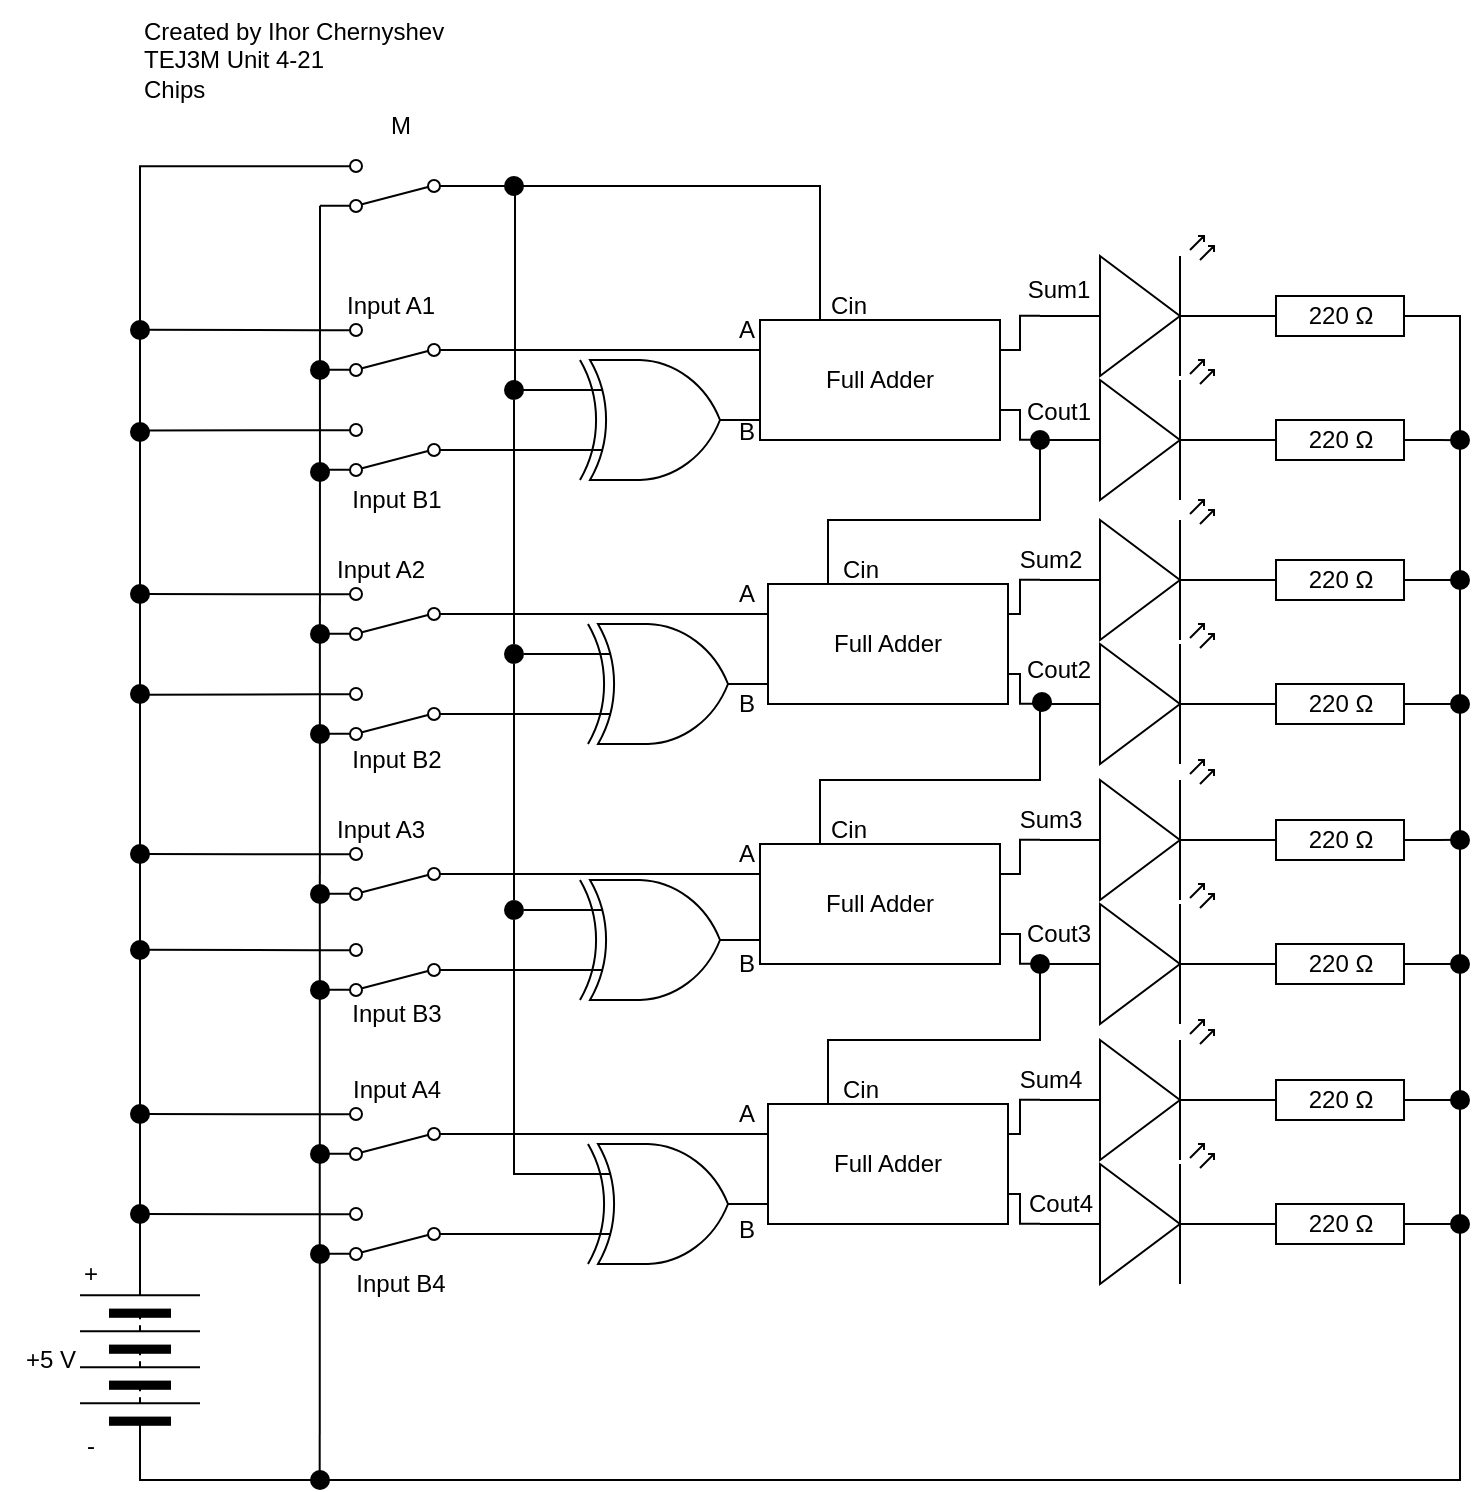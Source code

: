 <mxfile>
    <diagram id="4VDlUGInjCP4mPWI1reK" name="Page-1">
        <mxGraphModel dx="1151" dy="231" grid="1" gridSize="10" guides="1" tooltips="1" connect="1" arrows="1" fold="1" page="1" pageScale="1" pageWidth="827" pageHeight="1169" math="0" shadow="0">
            <root>
                <mxCell id="0"/>
                <mxCell id="1" parent="0"/>
                <mxCell id="26" style="edgeStyle=none;html=1;exitX=0;exitY=0.25;exitDx=0;exitDy=0;entryX=0;entryY=0.5;entryDx=0;entryDy=0;endArrow=none;endFill=0;" edge="1" parent="1" source="2" target="23">
                    <mxGeometry relative="1" as="geometry"/>
                </mxCell>
                <mxCell id="107" style="edgeStyle=orthogonalEdgeStyle;html=1;exitX=0.25;exitY=0;exitDx=0;exitDy=0;entryX=0;entryY=0.5;entryDx=0;entryDy=0;rounded=0;endArrow=none;endFill=0;" edge="1" parent="1" source="2" target="10">
                    <mxGeometry relative="1" as="geometry"/>
                </mxCell>
                <mxCell id="2" value="Full Adder" style="rounded=0;whiteSpace=wrap;html=1;" vertex="1" parent="1">
                    <mxGeometry x="350" y="370" width="120" height="60" as="geometry"/>
                </mxCell>
                <mxCell id="29" style="edgeStyle=none;html=1;exitX=0;exitY=0.25;exitDx=0;exitDy=0;entryX=0;entryY=0.5;entryDx=0;entryDy=0;endArrow=none;endFill=0;" edge="1" parent="1" source="3" target="27">
                    <mxGeometry relative="1" as="geometry"/>
                </mxCell>
                <mxCell id="3" value="Full Adder" style="rounded=0;whiteSpace=wrap;html=1;" vertex="1" parent="1">
                    <mxGeometry x="354" y="502" width="120" height="60" as="geometry"/>
                </mxCell>
                <mxCell id="4" value="Full Adder" style="rounded=0;whiteSpace=wrap;html=1;" vertex="1" parent="1">
                    <mxGeometry x="350" y="632" width="120" height="60" as="geometry"/>
                </mxCell>
                <mxCell id="38" style="edgeStyle=none;html=1;exitX=0;exitY=0.25;exitDx=0;exitDy=0;entryX=0;entryY=0.5;entryDx=0;entryDy=0;endArrow=none;endFill=0;" edge="1" parent="1" source="5" target="35">
                    <mxGeometry relative="1" as="geometry"/>
                </mxCell>
                <mxCell id="5" value="Full Adder" style="rounded=0;whiteSpace=wrap;html=1;" vertex="1" parent="1">
                    <mxGeometry x="354" y="762" width="120" height="60" as="geometry"/>
                </mxCell>
                <mxCell id="25" style="edgeStyle=none;html=1;exitX=0;exitY=0.75;exitDx=0;exitDy=0;exitPerimeter=0;entryX=0;entryY=0.5;entryDx=0;entryDy=0;endArrow=none;endFill=0;" edge="1" parent="1" source="6" target="24">
                    <mxGeometry relative="1" as="geometry"/>
                </mxCell>
                <mxCell id="6" value="" style="verticalLabelPosition=bottom;shadow=0;dashed=0;align=center;html=1;verticalAlign=top;shape=mxgraph.electrical.logic_gates.logic_gate;operation=xor;" vertex="1" parent="1">
                    <mxGeometry x="250" y="390" width="100" height="60" as="geometry"/>
                </mxCell>
                <mxCell id="98" style="edgeStyle=none;html=1;exitX=0;exitY=0.25;exitDx=0;exitDy=0;exitPerimeter=0;entryX=1;entryY=0.5;entryDx=0;entryDy=0;endArrow=none;endFill=0;" edge="1" parent="1" source="7" target="17">
                    <mxGeometry relative="1" as="geometry"/>
                </mxCell>
                <mxCell id="7" value="" style="verticalLabelPosition=bottom;shadow=0;dashed=0;align=center;html=1;verticalAlign=top;shape=mxgraph.electrical.logic_gates.logic_gate;operation=xor;" vertex="1" parent="1">
                    <mxGeometry x="254" y="522" width="100" height="60" as="geometry"/>
                </mxCell>
                <mxCell id="34" style="edgeStyle=none;html=1;exitX=0;exitY=0.75;exitDx=0;exitDy=0;exitPerimeter=0;entryX=0;entryY=0.5;entryDx=0;entryDy=0;endArrow=none;endFill=0;" edge="1" parent="1" source="8" target="32">
                    <mxGeometry relative="1" as="geometry"/>
                </mxCell>
                <mxCell id="97" style="edgeStyle=none;html=1;exitX=0;exitY=0.25;exitDx=0;exitDy=0;exitPerimeter=0;entryX=1;entryY=0.5;entryDx=0;entryDy=0;endArrow=none;endFill=0;" edge="1" parent="1" source="8" target="94">
                    <mxGeometry relative="1" as="geometry"/>
                </mxCell>
                <mxCell id="8" value="" style="verticalLabelPosition=bottom;shadow=0;dashed=0;align=center;html=1;verticalAlign=top;shape=mxgraph.electrical.logic_gates.logic_gate;operation=xor;" vertex="1" parent="1">
                    <mxGeometry x="250" y="650" width="100" height="60" as="geometry"/>
                </mxCell>
                <mxCell id="37" style="edgeStyle=none;html=1;exitX=0;exitY=0.75;exitDx=0;exitDy=0;exitPerimeter=0;entryX=0;entryY=0.5;entryDx=0;entryDy=0;endArrow=none;endFill=0;" edge="1" parent="1" source="9" target="36">
                    <mxGeometry relative="1" as="geometry"/>
                </mxCell>
                <mxCell id="9" value="" style="verticalLabelPosition=bottom;shadow=0;dashed=0;align=center;html=1;verticalAlign=top;shape=mxgraph.electrical.logic_gates.logic_gate;operation=xor;" vertex="1" parent="1">
                    <mxGeometry x="254" y="782" width="100" height="60" as="geometry"/>
                </mxCell>
                <mxCell id="149" style="edgeStyle=none;html=1;exitX=1;exitY=0.12;exitDx=0;exitDy=0;endArrow=none;endFill=0;" edge="1" parent="1" source="10">
                    <mxGeometry relative="1" as="geometry">
                        <mxPoint x="129.857" y="950" as="targetPoint"/>
                    </mxGeometry>
                </mxCell>
                <mxCell id="10" value="" style="html=1;shape=mxgraph.electrical.electro-mechanical.twoWaySwitch;aspect=fixed;elSwitchState=2;rotation=-180;" vertex="1" parent="1">
                    <mxGeometry x="130" y="290" width="75" height="26" as="geometry"/>
                </mxCell>
                <mxCell id="11" value="M" style="text;html=1;align=center;verticalAlign=middle;resizable=0;points=[];autosize=1;strokeColor=none;fillColor=none;" vertex="1" parent="1">
                    <mxGeometry x="155" y="258" width="30" height="30" as="geometry"/>
                </mxCell>
                <mxCell id="91" style="edgeStyle=none;html=1;exitX=0.5;exitY=1;exitDx=0;exitDy=0;entryX=0.5;entryY=0;entryDx=0;entryDy=0;endArrow=none;endFill=0;" edge="1" parent="1" source="16" target="17">
                    <mxGeometry relative="1" as="geometry"/>
                </mxCell>
                <mxCell id="16" value="" style="shape=ellipse;fillColor=#000000;strokeColor=none;html=1;sketch=0;" vertex="1" parent="1">
                    <mxGeometry x="222" y="400" width="10" height="10" as="geometry"/>
                </mxCell>
                <mxCell id="92" style="edgeStyle=none;html=1;exitX=0.5;exitY=1;exitDx=0;exitDy=0;entryX=0.5;entryY=0;entryDx=0;entryDy=0;endArrow=none;endFill=0;" edge="1" parent="1" source="17" target="94">
                    <mxGeometry relative="1" as="geometry">
                        <mxPoint x="227" y="600" as="targetPoint"/>
                    </mxGeometry>
                </mxCell>
                <mxCell id="17" value="" style="shape=ellipse;fillColor=#000000;strokeColor=none;html=1;sketch=0;" vertex="1" parent="1">
                    <mxGeometry x="222" y="532" width="10" height="10" as="geometry"/>
                </mxCell>
                <mxCell id="19" value="B" style="text;html=1;align=center;verticalAlign=middle;resizable=0;points=[];autosize=1;strokeColor=none;fillColor=none;" vertex="1" parent="1">
                    <mxGeometry x="328" y="411" width="30" height="30" as="geometry"/>
                </mxCell>
                <mxCell id="20" value="B" style="text;html=1;align=center;verticalAlign=middle;resizable=0;points=[];autosize=1;strokeColor=none;fillColor=none;" vertex="1" parent="1">
                    <mxGeometry x="328" y="547" width="30" height="30" as="geometry"/>
                </mxCell>
                <mxCell id="21" value="B" style="text;html=1;align=center;verticalAlign=middle;resizable=0;points=[];autosize=1;strokeColor=none;fillColor=none;" vertex="1" parent="1">
                    <mxGeometry x="328" y="677" width="30" height="30" as="geometry"/>
                </mxCell>
                <mxCell id="22" value="B" style="text;html=1;align=center;verticalAlign=middle;resizable=0;points=[];autosize=1;strokeColor=none;fillColor=none;" vertex="1" parent="1">
                    <mxGeometry x="328" y="810" width="30" height="30" as="geometry"/>
                </mxCell>
                <mxCell id="141" style="edgeStyle=none;html=1;exitX=1;exitY=0.88;exitDx=0;exitDy=0;endArrow=none;endFill=0;" edge="1" parent="1" source="23">
                    <mxGeometry relative="1" as="geometry">
                        <mxPoint x="40.0" y="374.826" as="targetPoint"/>
                    </mxGeometry>
                </mxCell>
                <mxCell id="23" value="" style="html=1;shape=mxgraph.electrical.electro-mechanical.twoWaySwitch;aspect=fixed;elSwitchState=2;rotation=-180;" vertex="1" parent="1">
                    <mxGeometry x="130" y="372" width="75" height="26" as="geometry"/>
                </mxCell>
                <mxCell id="142" style="edgeStyle=none;html=1;exitX=1;exitY=0.88;exitDx=0;exitDy=0;endArrow=none;endFill=0;" edge="1" parent="1" source="24">
                    <mxGeometry relative="1" as="geometry">
                        <mxPoint x="40.0" y="425.261" as="targetPoint"/>
                    </mxGeometry>
                </mxCell>
                <mxCell id="24" value="" style="html=1;shape=mxgraph.electrical.electro-mechanical.twoWaySwitch;aspect=fixed;elSwitchState=2;rotation=-180;" vertex="1" parent="1">
                    <mxGeometry x="130" y="422" width="75" height="26" as="geometry"/>
                </mxCell>
                <mxCell id="143" style="edgeStyle=none;html=1;exitX=1;exitY=0.88;exitDx=0;exitDy=0;endArrow=none;endFill=0;" edge="1" parent="1" source="27">
                    <mxGeometry relative="1" as="geometry">
                        <mxPoint x="40.0" y="507" as="targetPoint"/>
                    </mxGeometry>
                </mxCell>
                <mxCell id="27" value="" style="html=1;shape=mxgraph.electrical.electro-mechanical.twoWaySwitch;aspect=fixed;elSwitchState=2;rotation=-180;" vertex="1" parent="1">
                    <mxGeometry x="130" y="504" width="75" height="26" as="geometry"/>
                </mxCell>
                <mxCell id="144" style="edgeStyle=none;html=1;exitX=1;exitY=0.88;exitDx=0;exitDy=0;endArrow=none;endFill=0;" edge="1" parent="1" source="28">
                    <mxGeometry relative="1" as="geometry">
                        <mxPoint x="40.0" y="557.435" as="targetPoint"/>
                    </mxGeometry>
                </mxCell>
                <mxCell id="28" value="" style="html=1;shape=mxgraph.electrical.electro-mechanical.twoWaySwitch;aspect=fixed;elSwitchState=2;rotation=-180;" vertex="1" parent="1">
                    <mxGeometry x="130" y="554" width="75" height="26" as="geometry"/>
                </mxCell>
                <mxCell id="30" style="edgeStyle=none;html=1;exitX=0;exitY=0.5;exitDx=0;exitDy=0;entryX=0;entryY=0.75;entryDx=0;entryDy=0;entryPerimeter=0;endArrow=none;endFill=0;" edge="1" parent="1" source="28" target="7">
                    <mxGeometry relative="1" as="geometry"/>
                </mxCell>
                <mxCell id="33" style="edgeStyle=none;html=1;exitX=0;exitY=0.5;exitDx=0;exitDy=0;entryX=0;entryY=0.25;entryDx=0;entryDy=0;endArrow=none;endFill=0;" edge="1" parent="1" source="31" target="4">
                    <mxGeometry relative="1" as="geometry"/>
                </mxCell>
                <mxCell id="145" style="edgeStyle=none;html=1;exitX=1;exitY=0.88;exitDx=0;exitDy=0;endArrow=none;endFill=0;" edge="1" parent="1" source="31">
                    <mxGeometry relative="1" as="geometry">
                        <mxPoint x="40" y="637" as="targetPoint"/>
                    </mxGeometry>
                </mxCell>
                <mxCell id="31" value="" style="html=1;shape=mxgraph.electrical.electro-mechanical.twoWaySwitch;aspect=fixed;elSwitchState=2;rotation=-180;" vertex="1" parent="1">
                    <mxGeometry x="130" y="634" width="75" height="26" as="geometry"/>
                </mxCell>
                <mxCell id="146" style="edgeStyle=none;html=1;exitX=1;exitY=0.88;exitDx=0;exitDy=0;endArrow=none;endFill=0;" edge="1" parent="1" source="32">
                    <mxGeometry relative="1" as="geometry">
                        <mxPoint x="40" y="684.917" as="targetPoint"/>
                    </mxGeometry>
                </mxCell>
                <mxCell id="32" value="" style="html=1;shape=mxgraph.electrical.electro-mechanical.twoWaySwitch;aspect=fixed;elSwitchState=2;rotation=-180;" vertex="1" parent="1">
                    <mxGeometry x="130" y="682" width="75" height="26" as="geometry"/>
                </mxCell>
                <mxCell id="147" style="edgeStyle=none;html=1;exitX=1;exitY=0.88;exitDx=0;exitDy=0;endArrow=none;endFill=0;" edge="1" parent="1" source="35">
                    <mxGeometry relative="1" as="geometry">
                        <mxPoint x="40" y="767" as="targetPoint"/>
                    </mxGeometry>
                </mxCell>
                <mxCell id="35" value="" style="html=1;shape=mxgraph.electrical.electro-mechanical.twoWaySwitch;aspect=fixed;elSwitchState=2;rotation=-180;" vertex="1" parent="1">
                    <mxGeometry x="130" y="764" width="75" height="26" as="geometry"/>
                </mxCell>
                <mxCell id="148" style="edgeStyle=none;html=1;exitX=1;exitY=0.88;exitDx=0;exitDy=0;endArrow=none;endFill=0;" edge="1" parent="1" source="36">
                    <mxGeometry relative="1" as="geometry">
                        <mxPoint x="40" y="817" as="targetPoint"/>
                    </mxGeometry>
                </mxCell>
                <mxCell id="36" value="" style="html=1;shape=mxgraph.electrical.electro-mechanical.twoWaySwitch;aspect=fixed;elSwitchState=2;rotation=-180;" vertex="1" parent="1">
                    <mxGeometry x="130" y="814" width="75" height="26" as="geometry"/>
                </mxCell>
                <mxCell id="39" value="A" style="text;html=1;align=center;verticalAlign=middle;resizable=0;points=[];autosize=1;strokeColor=none;fillColor=none;" vertex="1" parent="1">
                    <mxGeometry x="328" y="360" width="30" height="30" as="geometry"/>
                </mxCell>
                <mxCell id="40" value="A" style="text;html=1;align=center;verticalAlign=middle;resizable=0;points=[];autosize=1;strokeColor=none;fillColor=none;" vertex="1" parent="1">
                    <mxGeometry x="328" y="492" width="30" height="30" as="geometry"/>
                </mxCell>
                <mxCell id="41" value="A" style="text;html=1;align=center;verticalAlign=middle;resizable=0;points=[];autosize=1;strokeColor=none;fillColor=none;" vertex="1" parent="1">
                    <mxGeometry x="328" y="622" width="30" height="30" as="geometry"/>
                </mxCell>
                <mxCell id="42" value="A" style="text;html=1;align=center;verticalAlign=middle;resizable=0;points=[];autosize=1;strokeColor=none;fillColor=none;" vertex="1" parent="1">
                    <mxGeometry x="328" y="752" width="30" height="30" as="geometry"/>
                </mxCell>
                <mxCell id="83" style="edgeStyle=orthogonalEdgeStyle;html=1;exitX=0;exitY=0.57;exitDx=0;exitDy=0;exitPerimeter=0;entryX=1;entryY=0.25;entryDx=0;entryDy=0;rounded=0;endArrow=none;endFill=0;" edge="1" parent="1" source="43" target="2">
                    <mxGeometry relative="1" as="geometry"/>
                </mxCell>
                <mxCell id="43" value="" style="verticalLabelPosition=bottom;shadow=0;dashed=0;align=center;html=1;verticalAlign=top;shape=mxgraph.electrical.opto_electronics.led_2;pointerEvents=1;" vertex="1" parent="1">
                    <mxGeometry x="490" y="328" width="100" height="70" as="geometry"/>
                </mxCell>
                <mxCell id="126" style="edgeStyle=orthogonalEdgeStyle;html=1;exitX=1;exitY=0.5;exitDx=0;exitDy=0;exitPerimeter=0;entryX=0;entryY=0.5;entryDx=0;entryDy=0;rounded=0;curved=0;endArrow=none;endFill=0;" edge="1" parent="1" source="44" target="121">
                    <mxGeometry relative="1" as="geometry"/>
                </mxCell>
                <mxCell id="44" value="" style="pointerEvents=1;verticalLabelPosition=bottom;shadow=0;dashed=0;align=center;html=1;verticalAlign=top;shape=mxgraph.electrical.resistors.resistor_1;" vertex="1" parent="1">
                    <mxGeometry x="590" y="358" width="100" height="20" as="geometry"/>
                </mxCell>
                <mxCell id="84" style="edgeStyle=orthogonalEdgeStyle;html=1;exitX=0;exitY=0.57;exitDx=0;exitDy=0;exitPerimeter=0;entryX=1;entryY=0.75;entryDx=0;entryDy=0;rounded=0;endArrow=none;endFill=0;" edge="1" parent="1" source="45" target="2">
                    <mxGeometry relative="1" as="geometry"/>
                </mxCell>
                <mxCell id="114" style="edgeStyle=orthogonalEdgeStyle;html=1;exitX=0;exitY=0.57;exitDx=0;exitDy=0;exitPerimeter=0;entryX=0.25;entryY=0;entryDx=0;entryDy=0;rounded=0;curved=0;endArrow=none;endFill=0;" edge="1" parent="1" source="45" target="3">
                    <mxGeometry relative="1" as="geometry">
                        <mxPoint x="370" y="480" as="targetPoint"/>
                        <Array as="points">
                            <mxPoint x="490" y="470"/>
                            <mxPoint x="384" y="470"/>
                        </Array>
                    </mxGeometry>
                </mxCell>
                <mxCell id="45" value="" style="verticalLabelPosition=bottom;shadow=0;dashed=0;align=center;html=1;verticalAlign=top;shape=mxgraph.electrical.opto_electronics.led_2;pointerEvents=1;" vertex="1" parent="1">
                    <mxGeometry x="490" y="390" width="100" height="70" as="geometry"/>
                </mxCell>
                <mxCell id="127" style="edgeStyle=none;html=1;exitX=1;exitY=0.5;exitDx=0;exitDy=0;exitPerimeter=0;endArrow=none;endFill=0;" edge="1" parent="1" source="50">
                    <mxGeometry relative="1" as="geometry">
                        <mxPoint x="700.0" y="430.103" as="targetPoint"/>
                    </mxGeometry>
                </mxCell>
                <mxCell id="50" value="" style="pointerEvents=1;verticalLabelPosition=bottom;shadow=0;dashed=0;align=center;html=1;verticalAlign=top;shape=mxgraph.electrical.resistors.resistor_1;" vertex="1" parent="1">
                    <mxGeometry x="590" y="420" width="100" height="20" as="geometry"/>
                </mxCell>
                <mxCell id="86" style="edgeStyle=orthogonalEdgeStyle;html=1;exitX=0;exitY=0.57;exitDx=0;exitDy=0;exitPerimeter=0;entryX=1;entryY=0.25;entryDx=0;entryDy=0;rounded=0;endArrow=none;endFill=0;" edge="1" parent="1" source="51" target="3">
                    <mxGeometry relative="1" as="geometry"/>
                </mxCell>
                <mxCell id="51" value="" style="verticalLabelPosition=bottom;shadow=0;dashed=0;align=center;html=1;verticalAlign=top;shape=mxgraph.electrical.opto_electronics.led_2;pointerEvents=1;" vertex="1" parent="1">
                    <mxGeometry x="490" y="460" width="100" height="70" as="geometry"/>
                </mxCell>
                <mxCell id="128" style="edgeStyle=none;html=1;exitX=1;exitY=0.5;exitDx=0;exitDy=0;exitPerimeter=0;endArrow=none;endFill=0;" edge="1" parent="1" source="52">
                    <mxGeometry relative="1" as="geometry">
                        <mxPoint x="700.0" y="500" as="targetPoint"/>
                    </mxGeometry>
                </mxCell>
                <mxCell id="52" value="" style="pointerEvents=1;verticalLabelPosition=bottom;shadow=0;dashed=0;align=center;html=1;verticalAlign=top;shape=mxgraph.electrical.resistors.resistor_1;" vertex="1" parent="1">
                    <mxGeometry x="590" y="490" width="100" height="20" as="geometry"/>
                </mxCell>
                <mxCell id="87" style="edgeStyle=orthogonalEdgeStyle;html=1;exitX=0;exitY=0.57;exitDx=0;exitDy=0;exitPerimeter=0;entryX=1;entryY=0.75;entryDx=0;entryDy=0;rounded=0;endArrow=none;endFill=0;" edge="1" parent="1" source="53" target="3">
                    <mxGeometry relative="1" as="geometry"/>
                </mxCell>
                <mxCell id="115" style="edgeStyle=orthogonalEdgeStyle;html=1;exitX=0;exitY=0.57;exitDx=0;exitDy=0;exitPerimeter=0;entryX=0.25;entryY=0;entryDx=0;entryDy=0;endArrow=none;endFill=0;rounded=0;curved=0;" edge="1" parent="1" source="53" target="4">
                    <mxGeometry relative="1" as="geometry">
                        <Array as="points">
                            <mxPoint x="490" y="600"/>
                            <mxPoint x="380" y="600"/>
                        </Array>
                    </mxGeometry>
                </mxCell>
                <mxCell id="53" value="" style="verticalLabelPosition=bottom;shadow=0;dashed=0;align=center;html=1;verticalAlign=top;shape=mxgraph.electrical.opto_electronics.led_2;pointerEvents=1;" vertex="1" parent="1">
                    <mxGeometry x="490" y="522" width="100" height="70" as="geometry"/>
                </mxCell>
                <mxCell id="129" style="edgeStyle=none;html=1;exitX=1;exitY=0.5;exitDx=0;exitDy=0;exitPerimeter=0;endArrow=none;endFill=0;" edge="1" parent="1" source="54">
                    <mxGeometry relative="1" as="geometry">
                        <mxPoint x="700.0" y="562.062" as="targetPoint"/>
                    </mxGeometry>
                </mxCell>
                <mxCell id="54" value="" style="pointerEvents=1;verticalLabelPosition=bottom;shadow=0;dashed=0;align=center;html=1;verticalAlign=top;shape=mxgraph.electrical.resistors.resistor_1;" vertex="1" parent="1">
                    <mxGeometry x="590" y="552" width="100" height="20" as="geometry"/>
                </mxCell>
                <mxCell id="81" style="edgeStyle=orthogonalEdgeStyle;html=1;exitX=0;exitY=0.57;exitDx=0;exitDy=0;exitPerimeter=0;entryX=1;entryY=0.25;entryDx=0;entryDy=0;rounded=0;endArrow=none;endFill=0;" edge="1" parent="1" source="67" target="4">
                    <mxGeometry relative="1" as="geometry"/>
                </mxCell>
                <mxCell id="67" value="" style="verticalLabelPosition=bottom;shadow=0;dashed=0;align=center;html=1;verticalAlign=top;shape=mxgraph.electrical.opto_electronics.led_2;pointerEvents=1;" vertex="1" parent="1">
                    <mxGeometry x="490" y="590" width="100" height="70" as="geometry"/>
                </mxCell>
                <mxCell id="130" style="edgeStyle=none;html=1;exitX=1;exitY=0.5;exitDx=0;exitDy=0;exitPerimeter=0;endArrow=none;endFill=0;" edge="1" parent="1" source="68">
                    <mxGeometry relative="1" as="geometry">
                        <mxPoint x="700.0" y="629.897" as="targetPoint"/>
                    </mxGeometry>
                </mxCell>
                <mxCell id="68" value="" style="pointerEvents=1;verticalLabelPosition=bottom;shadow=0;dashed=0;align=center;html=1;verticalAlign=top;shape=mxgraph.electrical.resistors.resistor_1;" vertex="1" parent="1">
                    <mxGeometry x="590" y="620" width="100" height="20" as="geometry"/>
                </mxCell>
                <mxCell id="79" style="edgeStyle=orthogonalEdgeStyle;html=1;exitX=0;exitY=0.57;exitDx=0;exitDy=0;exitPerimeter=0;entryX=1;entryY=0.75;entryDx=0;entryDy=0;rounded=0;endArrow=none;endFill=0;" edge="1" parent="1" source="69" target="4">
                    <mxGeometry relative="1" as="geometry"/>
                </mxCell>
                <mxCell id="116" style="edgeStyle=orthogonalEdgeStyle;html=1;exitX=0;exitY=0.57;exitDx=0;exitDy=0;exitPerimeter=0;entryX=0.25;entryY=0;entryDx=0;entryDy=0;rounded=0;curved=0;endArrow=none;endFill=0;" edge="1" parent="1" source="69" target="5">
                    <mxGeometry relative="1" as="geometry">
                        <Array as="points">
                            <mxPoint x="490" y="730"/>
                            <mxPoint x="384" y="730"/>
                        </Array>
                    </mxGeometry>
                </mxCell>
                <mxCell id="69" value="" style="verticalLabelPosition=bottom;shadow=0;dashed=0;align=center;html=1;verticalAlign=top;shape=mxgraph.electrical.opto_electronics.led_2;pointerEvents=1;" vertex="1" parent="1">
                    <mxGeometry x="490" y="652" width="100" height="70" as="geometry"/>
                </mxCell>
                <mxCell id="131" style="edgeStyle=none;html=1;exitX=1;exitY=0.5;exitDx=0;exitDy=0;exitPerimeter=0;endArrow=none;endFill=0;" edge="1" parent="1" source="70">
                    <mxGeometry relative="1" as="geometry">
                        <mxPoint x="700.0" y="691.959" as="targetPoint"/>
                    </mxGeometry>
                </mxCell>
                <mxCell id="70" value="" style="pointerEvents=1;verticalLabelPosition=bottom;shadow=0;dashed=0;align=center;html=1;verticalAlign=top;shape=mxgraph.electrical.resistors.resistor_1;" vertex="1" parent="1">
                    <mxGeometry x="590" y="682" width="100" height="20" as="geometry"/>
                </mxCell>
                <mxCell id="77" style="edgeStyle=orthogonalEdgeStyle;html=1;exitX=0;exitY=0.57;exitDx=0;exitDy=0;exitPerimeter=0;entryX=1;entryY=0.25;entryDx=0;entryDy=0;rounded=0;endArrow=none;endFill=0;" edge="1" parent="1" source="71" target="5">
                    <mxGeometry relative="1" as="geometry"/>
                </mxCell>
                <mxCell id="71" value="" style="verticalLabelPosition=bottom;shadow=0;dashed=0;align=center;html=1;verticalAlign=top;shape=mxgraph.electrical.opto_electronics.led_2;pointerEvents=1;" vertex="1" parent="1">
                    <mxGeometry x="490" y="720" width="100" height="70" as="geometry"/>
                </mxCell>
                <mxCell id="132" style="edgeStyle=none;html=1;exitX=1;exitY=0.5;exitDx=0;exitDy=0;exitPerimeter=0;endArrow=none;endFill=0;" edge="1" parent="1" source="72">
                    <mxGeometry relative="1" as="geometry">
                        <mxPoint x="700.0" y="760.0" as="targetPoint"/>
                    </mxGeometry>
                </mxCell>
                <mxCell id="72" value="" style="pointerEvents=1;verticalLabelPosition=bottom;shadow=0;dashed=0;align=center;html=1;verticalAlign=top;shape=mxgraph.electrical.resistors.resistor_1;" vertex="1" parent="1">
                    <mxGeometry x="590" y="750" width="100" height="20" as="geometry"/>
                </mxCell>
                <mxCell id="78" style="edgeStyle=orthogonalEdgeStyle;html=1;exitX=0;exitY=0.57;exitDx=0;exitDy=0;exitPerimeter=0;entryX=1;entryY=0.75;entryDx=0;entryDy=0;rounded=0;endArrow=none;endFill=0;" edge="1" parent="1" source="73" target="5">
                    <mxGeometry relative="1" as="geometry"/>
                </mxCell>
                <mxCell id="73" value="" style="verticalLabelPosition=bottom;shadow=0;dashed=0;align=center;html=1;verticalAlign=top;shape=mxgraph.electrical.opto_electronics.led_2;pointerEvents=1;" vertex="1" parent="1">
                    <mxGeometry x="490" y="782" width="100" height="70" as="geometry"/>
                </mxCell>
                <mxCell id="133" style="edgeStyle=none;html=1;exitX=1;exitY=0.5;exitDx=0;exitDy=0;exitPerimeter=0;endArrow=none;endFill=0;" edge="1" parent="1" source="74">
                    <mxGeometry relative="1" as="geometry">
                        <mxPoint x="700.0" y="822.062" as="targetPoint"/>
                    </mxGeometry>
                </mxCell>
                <mxCell id="74" value="" style="pointerEvents=1;verticalLabelPosition=bottom;shadow=0;dashed=0;align=center;html=1;verticalAlign=top;shape=mxgraph.electrical.resistors.resistor_1;" vertex="1" parent="1">
                    <mxGeometry x="590" y="812" width="100" height="20" as="geometry"/>
                </mxCell>
                <mxCell id="89" style="edgeStyle=orthogonalEdgeStyle;html=1;exitX=0;exitY=0.5;exitDx=0;exitDy=0;entryX=0;entryY=0.25;entryDx=0;entryDy=0;entryPerimeter=0;endArrow=none;endFill=0;strokeColor=default;rounded=0;curved=0;" edge="1" parent="1" source="10" target="6">
                    <mxGeometry relative="1" as="geometry"/>
                </mxCell>
                <mxCell id="94" value="" style="shape=ellipse;fillColor=#000000;strokeColor=none;html=1;sketch=0;" vertex="1" parent="1">
                    <mxGeometry x="222" y="660" width="10" height="10" as="geometry"/>
                </mxCell>
                <mxCell id="95" style="edgeStyle=orthogonalEdgeStyle;html=1;exitX=0.5;exitY=1;exitDx=0;exitDy=0;entryX=0;entryY=0.25;entryDx=0;entryDy=0;entryPerimeter=0;rounded=0;curved=0;endArrow=none;endFill=0;" edge="1" parent="1" source="94" target="9">
                    <mxGeometry relative="1" as="geometry"/>
                </mxCell>
                <mxCell id="99" value="220&amp;nbsp;Ω" style="text;html=1;align=center;verticalAlign=middle;resizable=0;points=[];autosize=1;strokeColor=none;fillColor=none;" vertex="1" parent="1">
                    <mxGeometry x="610" y="353" width="60" height="30" as="geometry"/>
                </mxCell>
                <mxCell id="100" value="220&amp;nbsp;Ω" style="text;html=1;align=center;verticalAlign=middle;resizable=0;points=[];autosize=1;strokeColor=none;fillColor=none;" vertex="1" parent="1">
                    <mxGeometry x="610" y="415" width="60" height="30" as="geometry"/>
                </mxCell>
                <mxCell id="101" value="220&amp;nbsp;Ω" style="text;html=1;align=center;verticalAlign=middle;resizable=0;points=[];autosize=1;strokeColor=none;fillColor=none;" vertex="1" parent="1">
                    <mxGeometry x="610" y="485" width="60" height="30" as="geometry"/>
                </mxCell>
                <mxCell id="102" value="220&amp;nbsp;Ω" style="text;html=1;align=center;verticalAlign=middle;resizable=0;points=[];autosize=1;strokeColor=none;fillColor=none;" vertex="1" parent="1">
                    <mxGeometry x="610" y="547" width="60" height="30" as="geometry"/>
                </mxCell>
                <mxCell id="103" value="220&amp;nbsp;Ω" style="text;html=1;align=center;verticalAlign=middle;resizable=0;points=[];autosize=1;strokeColor=none;fillColor=none;" vertex="1" parent="1">
                    <mxGeometry x="610" y="615" width="60" height="30" as="geometry"/>
                </mxCell>
                <mxCell id="104" value="220&amp;nbsp;Ω" style="text;html=1;align=center;verticalAlign=middle;resizable=0;points=[];autosize=1;strokeColor=none;fillColor=none;" vertex="1" parent="1">
                    <mxGeometry x="610" y="677" width="60" height="30" as="geometry"/>
                </mxCell>
                <mxCell id="105" value="220&amp;nbsp;Ω" style="text;html=1;align=center;verticalAlign=middle;resizable=0;points=[];autosize=1;strokeColor=none;fillColor=none;" vertex="1" parent="1">
                    <mxGeometry x="610" y="745" width="60" height="30" as="geometry"/>
                </mxCell>
                <mxCell id="106" value="220&amp;nbsp;Ω" style="text;html=1;align=center;verticalAlign=middle;resizable=0;points=[];autosize=1;strokeColor=none;fillColor=none;" vertex="1" parent="1">
                    <mxGeometry x="610" y="807" width="60" height="30" as="geometry"/>
                </mxCell>
                <mxCell id="108" value="" style="shape=ellipse;fillColor=#000000;strokeColor=none;html=1;sketch=0;" vertex="1" parent="1">
                    <mxGeometry x="222" y="298" width="10" height="10" as="geometry"/>
                </mxCell>
                <mxCell id="109" value="Cin" style="text;html=1;align=center;verticalAlign=middle;resizable=0;points=[];autosize=1;strokeColor=none;fillColor=none;" vertex="1" parent="1">
                    <mxGeometry x="374" y="348" width="40" height="30" as="geometry"/>
                </mxCell>
                <mxCell id="111" value="Cin" style="text;html=1;align=center;verticalAlign=middle;resizable=0;points=[];autosize=1;strokeColor=none;fillColor=none;" vertex="1" parent="1">
                    <mxGeometry x="380" y="480" width="40" height="30" as="geometry"/>
                </mxCell>
                <mxCell id="112" value="Cin" style="text;html=1;align=center;verticalAlign=middle;resizable=0;points=[];autosize=1;strokeColor=none;fillColor=none;" vertex="1" parent="1">
                    <mxGeometry x="374" y="610" width="40" height="30" as="geometry"/>
                </mxCell>
                <mxCell id="113" value="Cin" style="text;html=1;align=center;verticalAlign=middle;resizable=0;points=[];autosize=1;strokeColor=none;fillColor=none;" vertex="1" parent="1">
                    <mxGeometry x="380" y="740" width="40" height="30" as="geometry"/>
                </mxCell>
                <mxCell id="117" value="" style="shape=ellipse;fillColor=#000000;strokeColor=none;html=1;sketch=0;" vertex="1" parent="1">
                    <mxGeometry x="485" y="425" width="10" height="10" as="geometry"/>
                </mxCell>
                <mxCell id="118" value="" style="shape=ellipse;fillColor=#000000;strokeColor=none;html=1;sketch=0;" vertex="1" parent="1">
                    <mxGeometry x="486" y="556" width="10" height="10" as="geometry"/>
                </mxCell>
                <mxCell id="119" value="" style="shape=ellipse;fillColor=#000000;strokeColor=none;html=1;sketch=0;" vertex="1" parent="1">
                    <mxGeometry x="485" y="687" width="10" height="10" as="geometry"/>
                </mxCell>
                <mxCell id="122" style="edgeStyle=orthogonalEdgeStyle;html=1;exitX=1;exitY=0.5;exitDx=0;exitDy=0;entryX=1;entryY=0.88;entryDx=0;entryDy=0;endArrow=none;endFill=0;rounded=0;curved=0;" edge="1" parent="1" source="121" target="10">
                    <mxGeometry relative="1" as="geometry"/>
                </mxCell>
                <mxCell id="121" value="" style="pointerEvents=1;verticalLabelPosition=bottom;shadow=0;dashed=0;align=center;html=1;verticalAlign=top;shape=mxgraph.electrical.miscellaneous.batteryStack;rotation=-90;" vertex="1" parent="1">
                    <mxGeometry x="-10" y="860" width="100" height="60" as="geometry"/>
                </mxCell>
                <mxCell id="123" value="+" style="text;html=1;align=center;verticalAlign=middle;resizable=0;points=[];autosize=1;strokeColor=none;fillColor=none;" vertex="1" parent="1">
                    <mxGeometry y="832" width="30" height="30" as="geometry"/>
                </mxCell>
                <mxCell id="124" value="-" style="text;html=1;align=center;verticalAlign=middle;resizable=0;points=[];autosize=1;strokeColor=none;fillColor=none;" vertex="1" parent="1">
                    <mxGeometry y="918" width="30" height="30" as="geometry"/>
                </mxCell>
                <mxCell id="125" value="+5 V" style="text;html=1;align=center;verticalAlign=middle;resizable=0;points=[];autosize=1;strokeColor=none;fillColor=none;" vertex="1" parent="1">
                    <mxGeometry x="-30" y="875" width="50" height="30" as="geometry"/>
                </mxCell>
                <mxCell id="134" value="" style="shape=ellipse;fillColor=#000000;strokeColor=none;html=1;sketch=0;" vertex="1" parent="1">
                    <mxGeometry x="695" y="425" width="10" height="10" as="geometry"/>
                </mxCell>
                <mxCell id="135" value="" style="shape=ellipse;fillColor=#000000;strokeColor=none;html=1;sketch=0;" vertex="1" parent="1">
                    <mxGeometry x="695" y="495" width="10" height="10" as="geometry"/>
                </mxCell>
                <mxCell id="136" value="" style="shape=ellipse;fillColor=#000000;strokeColor=none;html=1;sketch=0;" vertex="1" parent="1">
                    <mxGeometry x="695" y="557" width="10" height="10" as="geometry"/>
                </mxCell>
                <mxCell id="137" value="" style="shape=ellipse;fillColor=#000000;strokeColor=none;html=1;sketch=0;" vertex="1" parent="1">
                    <mxGeometry x="695" y="625" width="10" height="10" as="geometry"/>
                </mxCell>
                <mxCell id="138" value="" style="shape=ellipse;fillColor=#000000;strokeColor=none;html=1;sketch=0;" vertex="1" parent="1">
                    <mxGeometry x="695" y="687" width="10" height="10" as="geometry"/>
                </mxCell>
                <mxCell id="139" value="" style="shape=ellipse;fillColor=#000000;strokeColor=none;html=1;sketch=0;" vertex="1" parent="1">
                    <mxGeometry x="695" y="755" width="10" height="10" as="geometry"/>
                </mxCell>
                <mxCell id="140" value="" style="shape=ellipse;fillColor=#000000;strokeColor=none;html=1;sketch=0;" vertex="1" parent="1">
                    <mxGeometry x="695" y="817" width="10" height="10" as="geometry"/>
                </mxCell>
                <mxCell id="150" value="" style="shape=ellipse;fillColor=#000000;strokeColor=none;html=1;sketch=0;" vertex="1" parent="1">
                    <mxGeometry x="125" y="945" width="10" height="10" as="geometry"/>
                </mxCell>
                <mxCell id="151" value="" style="shape=ellipse;fillColor=#000000;strokeColor=none;html=1;sketch=0;" vertex="1" parent="1">
                    <mxGeometry x="125" y="390" width="10" height="10" as="geometry"/>
                </mxCell>
                <mxCell id="152" value="" style="shape=ellipse;fillColor=#000000;strokeColor=none;html=1;sketch=0;" vertex="1" parent="1">
                    <mxGeometry x="125" y="441" width="10" height="10" as="geometry"/>
                </mxCell>
                <mxCell id="153" value="" style="shape=ellipse;fillColor=#000000;strokeColor=none;html=1;sketch=0;" vertex="1" parent="1">
                    <mxGeometry x="125" y="522" width="10" height="10" as="geometry"/>
                </mxCell>
                <mxCell id="154" value="" style="shape=ellipse;fillColor=#000000;strokeColor=none;html=1;sketch=0;" vertex="1" parent="1">
                    <mxGeometry x="125" y="572" width="10" height="10" as="geometry"/>
                </mxCell>
                <mxCell id="155" value="" style="shape=ellipse;fillColor=#000000;strokeColor=none;html=1;sketch=0;" vertex="1" parent="1">
                    <mxGeometry x="125" y="652" width="10" height="10" as="geometry"/>
                </mxCell>
                <mxCell id="156" value="" style="shape=ellipse;fillColor=#000000;strokeColor=none;html=1;sketch=0;" vertex="1" parent="1">
                    <mxGeometry x="125" y="700" width="10" height="10" as="geometry"/>
                </mxCell>
                <mxCell id="157" value="" style="shape=ellipse;fillColor=#000000;strokeColor=none;html=1;sketch=0;" vertex="1" parent="1">
                    <mxGeometry x="125" y="782" width="10" height="10" as="geometry"/>
                </mxCell>
                <mxCell id="158" value="" style="shape=ellipse;fillColor=#000000;strokeColor=none;html=1;sketch=0;" vertex="1" parent="1">
                    <mxGeometry x="125" y="832" width="10" height="10" as="geometry"/>
                </mxCell>
                <mxCell id="159" value="" style="shape=ellipse;fillColor=#000000;strokeColor=none;html=1;sketch=0;" vertex="1" parent="1">
                    <mxGeometry x="35" y="370" width="10" height="10" as="geometry"/>
                </mxCell>
                <mxCell id="160" value="" style="shape=ellipse;fillColor=#000000;strokeColor=none;html=1;sketch=0;" vertex="1" parent="1">
                    <mxGeometry x="35" y="421" width="10" height="10" as="geometry"/>
                </mxCell>
                <mxCell id="161" value="" style="shape=ellipse;fillColor=#000000;strokeColor=none;html=1;sketch=0;" vertex="1" parent="1">
                    <mxGeometry x="35" y="502" width="10" height="10" as="geometry"/>
                </mxCell>
                <mxCell id="162" value="" style="shape=ellipse;fillColor=#000000;strokeColor=none;html=1;sketch=0;" vertex="1" parent="1">
                    <mxGeometry x="35" y="552" width="10" height="10" as="geometry"/>
                </mxCell>
                <mxCell id="163" value="" style="shape=ellipse;fillColor=#000000;strokeColor=none;html=1;sketch=0;" vertex="1" parent="1">
                    <mxGeometry x="35" y="632" width="10" height="10" as="geometry"/>
                </mxCell>
                <mxCell id="164" value="" style="shape=ellipse;fillColor=#000000;strokeColor=none;html=1;sketch=0;" vertex="1" parent="1">
                    <mxGeometry x="35" y="680" width="10" height="10" as="geometry"/>
                </mxCell>
                <mxCell id="165" value="" style="shape=ellipse;fillColor=#000000;strokeColor=none;html=1;sketch=0;" vertex="1" parent="1">
                    <mxGeometry x="35" y="762" width="10" height="10" as="geometry"/>
                </mxCell>
                <mxCell id="166" value="" style="shape=ellipse;fillColor=#000000;strokeColor=none;html=1;sketch=0;" vertex="1" parent="1">
                    <mxGeometry x="35" y="812" width="10" height="10" as="geometry"/>
                </mxCell>
                <mxCell id="167" value="Sum1" style="text;html=1;align=center;verticalAlign=middle;resizable=0;points=[];autosize=1;strokeColor=none;fillColor=none;" vertex="1" parent="1">
                    <mxGeometry x="469" y="340" width="60" height="30" as="geometry"/>
                </mxCell>
                <mxCell id="168" value="Sum2" style="text;html=1;align=center;verticalAlign=middle;resizable=0;points=[];autosize=1;strokeColor=none;fillColor=none;" vertex="1" parent="1">
                    <mxGeometry x="465" y="475" width="60" height="30" as="geometry"/>
                </mxCell>
                <mxCell id="169" value="Sum3" style="text;html=1;align=center;verticalAlign=middle;resizable=0;points=[];autosize=1;strokeColor=none;fillColor=none;" vertex="1" parent="1">
                    <mxGeometry x="465" y="605" width="60" height="30" as="geometry"/>
                </mxCell>
                <mxCell id="170" value="Sum4" style="text;html=1;align=center;verticalAlign=middle;resizable=0;points=[];autosize=1;strokeColor=none;fillColor=none;" vertex="1" parent="1">
                    <mxGeometry x="465" y="735" width="60" height="30" as="geometry"/>
                </mxCell>
                <mxCell id="171" value="Cout1" style="text;html=1;align=center;verticalAlign=middle;resizable=0;points=[];autosize=1;strokeColor=none;fillColor=none;" vertex="1" parent="1">
                    <mxGeometry x="469" y="401" width="60" height="30" as="geometry"/>
                </mxCell>
                <mxCell id="172" value="Cout2" style="text;html=1;align=center;verticalAlign=middle;resizable=0;points=[];autosize=1;strokeColor=none;fillColor=none;" vertex="1" parent="1">
                    <mxGeometry x="469" y="530" width="60" height="30" as="geometry"/>
                </mxCell>
                <mxCell id="173" value="Cout3" style="text;html=1;align=center;verticalAlign=middle;resizable=0;points=[];autosize=1;strokeColor=none;fillColor=none;" vertex="1" parent="1">
                    <mxGeometry x="469" y="662" width="60" height="30" as="geometry"/>
                </mxCell>
                <mxCell id="174" value="Cout4" style="text;html=1;align=center;verticalAlign=middle;resizable=0;points=[];autosize=1;strokeColor=none;fillColor=none;" vertex="1" parent="1">
                    <mxGeometry x="470" y="797" width="60" height="30" as="geometry"/>
                </mxCell>
                <mxCell id="175" value="Created by Ihor Chernyshev&lt;div&gt;TEJ3M Unit 4-21&lt;/div&gt;&lt;div&gt;Chips&lt;/div&gt;" style="text;html=1;align=left;verticalAlign=middle;resizable=0;points=[];autosize=1;strokeColor=none;fillColor=none;" vertex="1" parent="1">
                    <mxGeometry x="40" y="210" width="180" height="60" as="geometry"/>
                </mxCell>
                <mxCell id="176" value="Input A1" style="text;html=1;align=center;verticalAlign=middle;resizable=0;points=[];autosize=1;strokeColor=none;fillColor=none;" vertex="1" parent="1">
                    <mxGeometry x="130" y="348" width="70" height="30" as="geometry"/>
                </mxCell>
                <mxCell id="177" value="Input A2" style="text;html=1;align=center;verticalAlign=middle;resizable=0;points=[];autosize=1;strokeColor=none;fillColor=none;" vertex="1" parent="1">
                    <mxGeometry x="125" y="480" width="70" height="30" as="geometry"/>
                </mxCell>
                <mxCell id="178" value="Input A3" style="text;html=1;align=center;verticalAlign=middle;resizable=0;points=[];autosize=1;strokeColor=none;fillColor=none;" vertex="1" parent="1">
                    <mxGeometry x="125" y="610" width="70" height="30" as="geometry"/>
                </mxCell>
                <mxCell id="179" value="Input A4" style="text;html=1;align=center;verticalAlign=middle;resizable=0;points=[];autosize=1;strokeColor=none;fillColor=none;" vertex="1" parent="1">
                    <mxGeometry x="132.5" y="740" width="70" height="30" as="geometry"/>
                </mxCell>
                <mxCell id="180" value="Input B1" style="text;html=1;align=center;verticalAlign=middle;resizable=0;points=[];autosize=1;strokeColor=none;fillColor=none;" vertex="1" parent="1">
                    <mxGeometry x="132.5" y="445" width="70" height="30" as="geometry"/>
                </mxCell>
                <mxCell id="181" value="Input B2" style="text;html=1;align=center;verticalAlign=middle;resizable=0;points=[];autosize=1;strokeColor=none;fillColor=none;" vertex="1" parent="1">
                    <mxGeometry x="132.5" y="575" width="70" height="30" as="geometry"/>
                </mxCell>
                <mxCell id="182" value="Input B3" style="text;html=1;align=center;verticalAlign=middle;resizable=0;points=[];autosize=1;strokeColor=none;fillColor=none;" vertex="1" parent="1">
                    <mxGeometry x="132.5" y="702" width="70" height="30" as="geometry"/>
                </mxCell>
                <mxCell id="183" value="Input B4" style="text;html=1;align=center;verticalAlign=middle;resizable=0;points=[];autosize=1;strokeColor=none;fillColor=none;" vertex="1" parent="1">
                    <mxGeometry x="135" y="837" width="70" height="30" as="geometry"/>
                </mxCell>
            </root>
        </mxGraphModel>
    </diagram>
</mxfile>